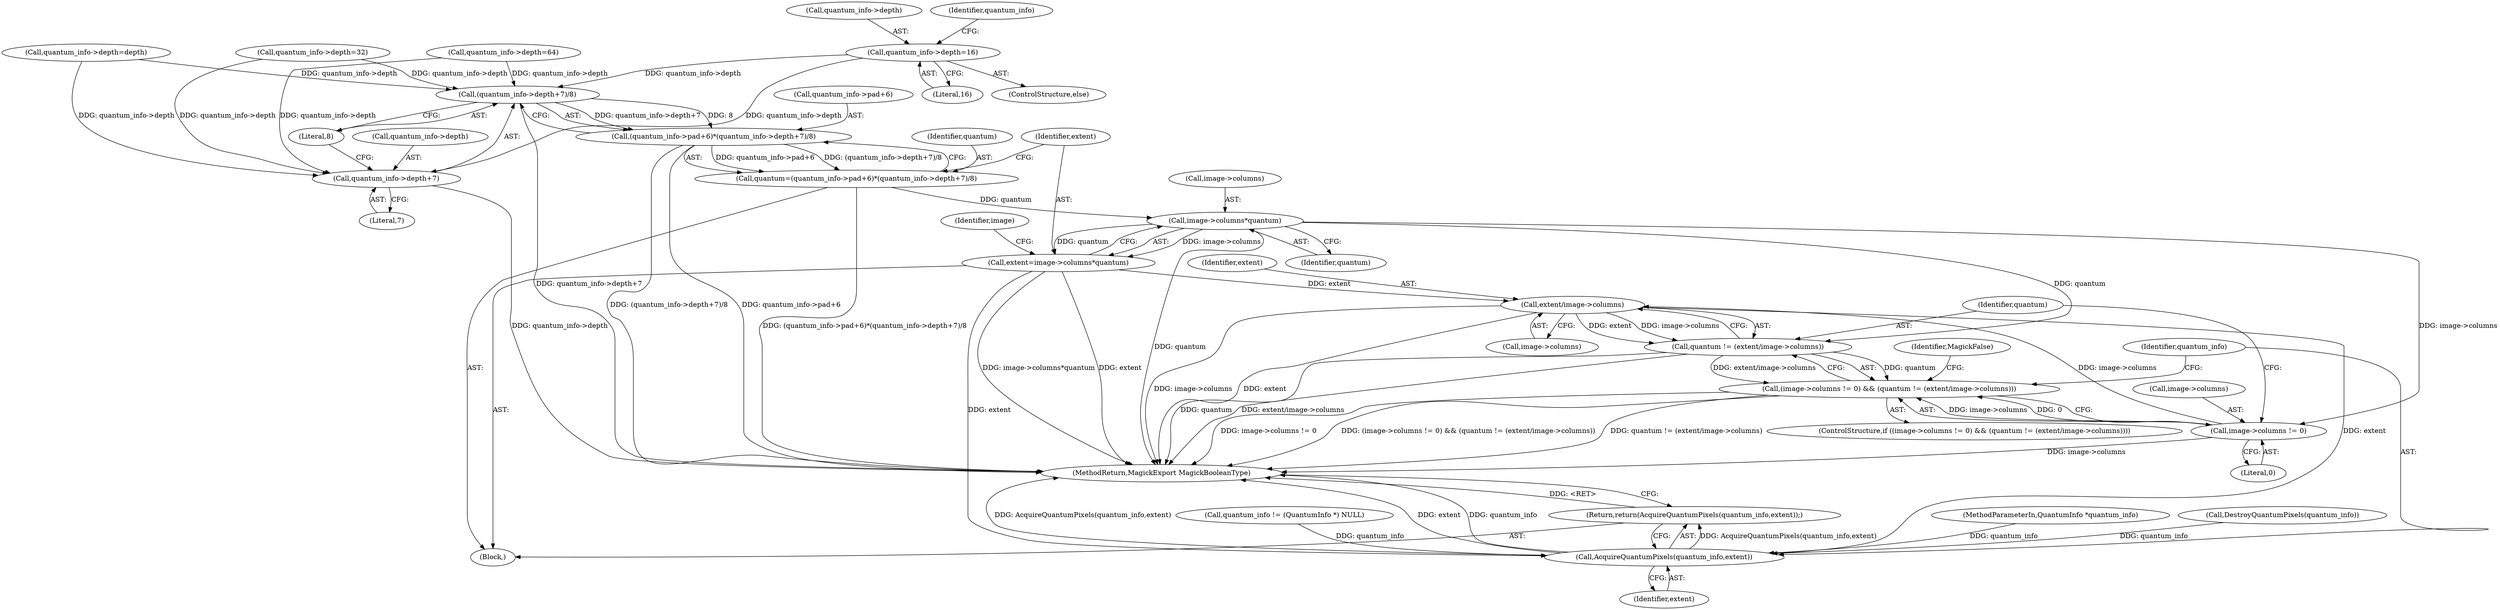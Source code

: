 digraph "0_ImageMagick_c4e63ad30bc42da691f2b5f82a24516dd6b4dc70_0@pointer" {
"1000183" [label="(Call,quantum_info->depth=16)"];
"1000206" [label="(Call,(quantum_info->depth+7)/8)"];
"1000200" [label="(Call,(quantum_info->pad+6)*(quantum_info->depth+7)/8)"];
"1000198" [label="(Call,quantum=(quantum_info->pad+6)*(quantum_info->depth+7)/8)"];
"1000215" [label="(Call,image->columns*quantum)"];
"1000213" [label="(Call,extent=image->columns*quantum)"];
"1000229" [label="(Call,extent/image->columns)"];
"1000227" [label="(Call,quantum != (extent/image->columns))"];
"1000221" [label="(Call,(image->columns != 0) && (quantum != (extent/image->columns)))"];
"1000237" [label="(Call,AcquireQuantumPixels(quantum_info,extent))"];
"1000236" [label="(Return,return(AcquireQuantumPixels(quantum_info,extent));)"];
"1000222" [label="(Call,image->columns != 0)"];
"1000207" [label="(Call,quantum_info->depth+7)"];
"1000206" [label="(Call,(quantum_info->depth+7)/8)"];
"1000223" [label="(Call,image->columns)"];
"1000208" [label="(Call,quantum_info->depth)"];
"1000228" [label="(Identifier,quantum)"];
"1000236" [label="(Return,return(AcquireQuantumPixels(quantum_info,extent));)"];
"1000230" [label="(Identifier,extent)"];
"1000211" [label="(Literal,7)"];
"1000187" [label="(Literal,16)"];
"1000216" [label="(Call,image->columns)"];
"1000147" [label="(Call,quantum_info->depth=depth)"];
"1000183" [label="(Call,quantum_info->depth=16)"];
"1000239" [label="(Identifier,extent)"];
"1000222" [label="(Call,image->columns != 0)"];
"1000231" [label="(Call,image->columns)"];
"1000201" [label="(Call,quantum_info->pad+6)"];
"1000177" [label="(Call,quantum_info->depth=32)"];
"1000103" [label="(MethodParameterIn,QuantumInfo *quantum_info)"];
"1000105" [label="(Block,)"];
"1000221" [label="(Call,(image->columns != 0) && (quantum != (extent/image->columns)))"];
"1000196" [label="(Call,DestroyQuantumPixels(quantum_info))"];
"1000235" [label="(Identifier,MagickFalse)"];
"1000219" [label="(Identifier,quantum)"];
"1000220" [label="(ControlStructure,if ((image->columns != 0) && (quantum != (extent/image->columns))))"];
"1000198" [label="(Call,quantum=(quantum_info->pad+6)*(quantum_info->depth+7)/8)"];
"1000215" [label="(Call,image->columns*quantum)"];
"1000238" [label="(Identifier,quantum_info)"];
"1000199" [label="(Identifier,quantum)"];
"1000200" [label="(Call,(quantum_info->pad+6)*(quantum_info->depth+7)/8)"];
"1000214" [label="(Identifier,extent)"];
"1000212" [label="(Literal,8)"];
"1000136" [label="(Call,quantum_info != (QuantumInfo *) NULL)"];
"1000227" [label="(Call,quantum != (extent/image->columns))"];
"1000237" [label="(Call,AcquireQuantumPixels(quantum_info,extent))"];
"1000184" [label="(Call,quantum_info->depth)"];
"1000226" [label="(Literal,0)"];
"1000229" [label="(Call,extent/image->columns)"];
"1000213" [label="(Call,extent=image->columns*quantum)"];
"1000224" [label="(Identifier,image)"];
"1000182" [label="(ControlStructure,else)"];
"1000165" [label="(Call,quantum_info->depth=64)"];
"1000191" [label="(Identifier,quantum_info)"];
"1000240" [label="(MethodReturn,MagickExport MagickBooleanType)"];
"1000207" [label="(Call,quantum_info->depth+7)"];
"1000183" -> "1000182"  [label="AST: "];
"1000183" -> "1000187"  [label="CFG: "];
"1000184" -> "1000183"  [label="AST: "];
"1000187" -> "1000183"  [label="AST: "];
"1000191" -> "1000183"  [label="CFG: "];
"1000183" -> "1000206"  [label="DDG: quantum_info->depth"];
"1000183" -> "1000207"  [label="DDG: quantum_info->depth"];
"1000206" -> "1000200"  [label="AST: "];
"1000206" -> "1000212"  [label="CFG: "];
"1000207" -> "1000206"  [label="AST: "];
"1000212" -> "1000206"  [label="AST: "];
"1000200" -> "1000206"  [label="CFG: "];
"1000206" -> "1000240"  [label="DDG: quantum_info->depth+7"];
"1000206" -> "1000200"  [label="DDG: quantum_info->depth+7"];
"1000206" -> "1000200"  [label="DDG: 8"];
"1000177" -> "1000206"  [label="DDG: quantum_info->depth"];
"1000147" -> "1000206"  [label="DDG: quantum_info->depth"];
"1000165" -> "1000206"  [label="DDG: quantum_info->depth"];
"1000200" -> "1000198"  [label="AST: "];
"1000201" -> "1000200"  [label="AST: "];
"1000198" -> "1000200"  [label="CFG: "];
"1000200" -> "1000240"  [label="DDG: quantum_info->pad+6"];
"1000200" -> "1000240"  [label="DDG: (quantum_info->depth+7)/8"];
"1000200" -> "1000198"  [label="DDG: quantum_info->pad+6"];
"1000200" -> "1000198"  [label="DDG: (quantum_info->depth+7)/8"];
"1000198" -> "1000105"  [label="AST: "];
"1000199" -> "1000198"  [label="AST: "];
"1000214" -> "1000198"  [label="CFG: "];
"1000198" -> "1000240"  [label="DDG: (quantum_info->pad+6)*(quantum_info->depth+7)/8"];
"1000198" -> "1000215"  [label="DDG: quantum"];
"1000215" -> "1000213"  [label="AST: "];
"1000215" -> "1000219"  [label="CFG: "];
"1000216" -> "1000215"  [label="AST: "];
"1000219" -> "1000215"  [label="AST: "];
"1000213" -> "1000215"  [label="CFG: "];
"1000215" -> "1000240"  [label="DDG: quantum"];
"1000215" -> "1000213"  [label="DDG: image->columns"];
"1000215" -> "1000213"  [label="DDG: quantum"];
"1000215" -> "1000222"  [label="DDG: image->columns"];
"1000215" -> "1000227"  [label="DDG: quantum"];
"1000213" -> "1000105"  [label="AST: "];
"1000214" -> "1000213"  [label="AST: "];
"1000224" -> "1000213"  [label="CFG: "];
"1000213" -> "1000240"  [label="DDG: extent"];
"1000213" -> "1000240"  [label="DDG: image->columns*quantum"];
"1000213" -> "1000229"  [label="DDG: extent"];
"1000213" -> "1000237"  [label="DDG: extent"];
"1000229" -> "1000227"  [label="AST: "];
"1000229" -> "1000231"  [label="CFG: "];
"1000230" -> "1000229"  [label="AST: "];
"1000231" -> "1000229"  [label="AST: "];
"1000227" -> "1000229"  [label="CFG: "];
"1000229" -> "1000240"  [label="DDG: image->columns"];
"1000229" -> "1000240"  [label="DDG: extent"];
"1000229" -> "1000227"  [label="DDG: extent"];
"1000229" -> "1000227"  [label="DDG: image->columns"];
"1000222" -> "1000229"  [label="DDG: image->columns"];
"1000229" -> "1000237"  [label="DDG: extent"];
"1000227" -> "1000221"  [label="AST: "];
"1000228" -> "1000227"  [label="AST: "];
"1000221" -> "1000227"  [label="CFG: "];
"1000227" -> "1000240"  [label="DDG: quantum"];
"1000227" -> "1000240"  [label="DDG: extent/image->columns"];
"1000227" -> "1000221"  [label="DDG: quantum"];
"1000227" -> "1000221"  [label="DDG: extent/image->columns"];
"1000221" -> "1000220"  [label="AST: "];
"1000221" -> "1000222"  [label="CFG: "];
"1000222" -> "1000221"  [label="AST: "];
"1000235" -> "1000221"  [label="CFG: "];
"1000238" -> "1000221"  [label="CFG: "];
"1000221" -> "1000240"  [label="DDG: (image->columns != 0) && (quantum != (extent/image->columns))"];
"1000221" -> "1000240"  [label="DDG: quantum != (extent/image->columns)"];
"1000221" -> "1000240"  [label="DDG: image->columns != 0"];
"1000222" -> "1000221"  [label="DDG: image->columns"];
"1000222" -> "1000221"  [label="DDG: 0"];
"1000237" -> "1000236"  [label="AST: "];
"1000237" -> "1000239"  [label="CFG: "];
"1000238" -> "1000237"  [label="AST: "];
"1000239" -> "1000237"  [label="AST: "];
"1000236" -> "1000237"  [label="CFG: "];
"1000237" -> "1000240"  [label="DDG: AcquireQuantumPixels(quantum_info,extent)"];
"1000237" -> "1000240"  [label="DDG: extent"];
"1000237" -> "1000240"  [label="DDG: quantum_info"];
"1000237" -> "1000236"  [label="DDG: AcquireQuantumPixels(quantum_info,extent)"];
"1000196" -> "1000237"  [label="DDG: quantum_info"];
"1000136" -> "1000237"  [label="DDG: quantum_info"];
"1000103" -> "1000237"  [label="DDG: quantum_info"];
"1000236" -> "1000105"  [label="AST: "];
"1000240" -> "1000236"  [label="CFG: "];
"1000236" -> "1000240"  [label="DDG: <RET>"];
"1000222" -> "1000226"  [label="CFG: "];
"1000223" -> "1000222"  [label="AST: "];
"1000226" -> "1000222"  [label="AST: "];
"1000228" -> "1000222"  [label="CFG: "];
"1000222" -> "1000240"  [label="DDG: image->columns"];
"1000207" -> "1000211"  [label="CFG: "];
"1000208" -> "1000207"  [label="AST: "];
"1000211" -> "1000207"  [label="AST: "];
"1000212" -> "1000207"  [label="CFG: "];
"1000207" -> "1000240"  [label="DDG: quantum_info->depth"];
"1000177" -> "1000207"  [label="DDG: quantum_info->depth"];
"1000147" -> "1000207"  [label="DDG: quantum_info->depth"];
"1000165" -> "1000207"  [label="DDG: quantum_info->depth"];
}
